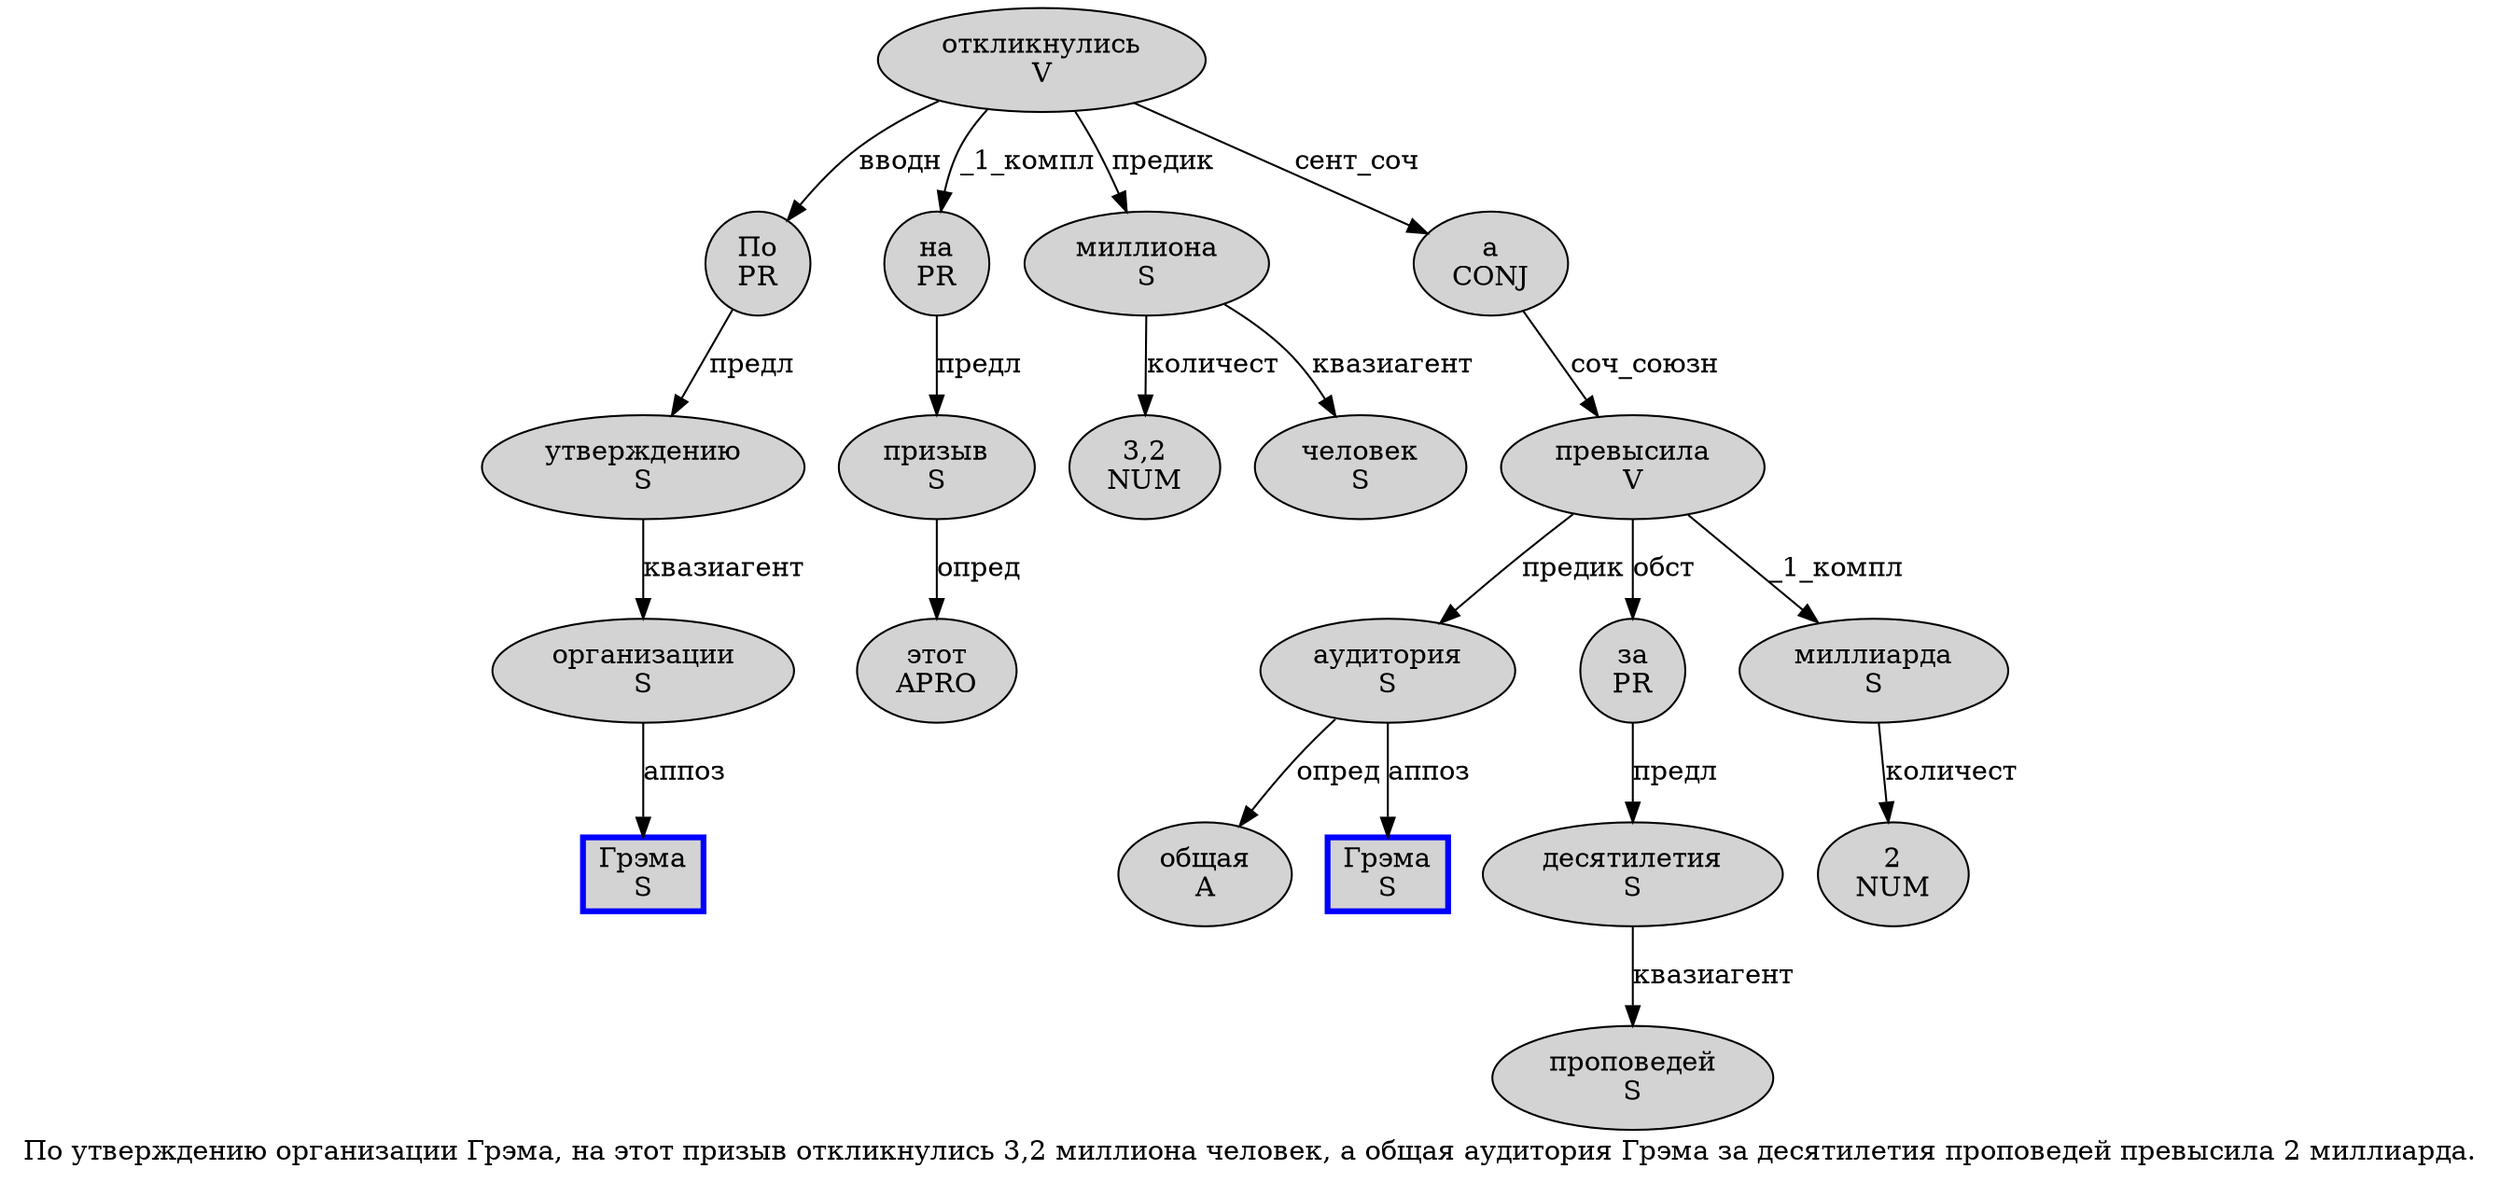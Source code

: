digraph SENTENCE_452 {
	graph [label="По утверждению организации Грэма, на этот призыв откликнулись 3,2 миллиона человек, а общая аудитория Грэма за десятилетия проповедей превысила 2 миллиарда."]
	node [style=filled]
		0 [label="По
PR" color="" fillcolor=lightgray penwidth=1 shape=ellipse]
		1 [label="утверждению
S" color="" fillcolor=lightgray penwidth=1 shape=ellipse]
		2 [label="организации
S" color="" fillcolor=lightgray penwidth=1 shape=ellipse]
		3 [label="Грэма
S" color=blue fillcolor=lightgray penwidth=3 shape=box]
		5 [label="на
PR" color="" fillcolor=lightgray penwidth=1 shape=ellipse]
		6 [label="этот
APRO" color="" fillcolor=lightgray penwidth=1 shape=ellipse]
		7 [label="призыв
S" color="" fillcolor=lightgray penwidth=1 shape=ellipse]
		8 [label="откликнулись
V" color="" fillcolor=lightgray penwidth=1 shape=ellipse]
		9 [label="3,2
NUM" color="" fillcolor=lightgray penwidth=1 shape=ellipse]
		10 [label="миллиона
S" color="" fillcolor=lightgray penwidth=1 shape=ellipse]
		11 [label="человек
S" color="" fillcolor=lightgray penwidth=1 shape=ellipse]
		13 [label="а
CONJ" color="" fillcolor=lightgray penwidth=1 shape=ellipse]
		14 [label="общая
A" color="" fillcolor=lightgray penwidth=1 shape=ellipse]
		15 [label="аудитория
S" color="" fillcolor=lightgray penwidth=1 shape=ellipse]
		16 [label="Грэма
S" color=blue fillcolor=lightgray penwidth=3 shape=box]
		17 [label="за
PR" color="" fillcolor=lightgray penwidth=1 shape=ellipse]
		18 [label="десятилетия
S" color="" fillcolor=lightgray penwidth=1 shape=ellipse]
		19 [label="проповедей
S" color="" fillcolor=lightgray penwidth=1 shape=ellipse]
		20 [label="превысила
V" color="" fillcolor=lightgray penwidth=1 shape=ellipse]
		21 [label="2
NUM" color="" fillcolor=lightgray penwidth=1 shape=ellipse]
		22 [label="миллиарда
S" color="" fillcolor=lightgray penwidth=1 shape=ellipse]
			8 -> 0 [label="вводн"]
			8 -> 5 [label="_1_компл"]
			8 -> 10 [label="предик"]
			8 -> 13 [label="сент_соч"]
			0 -> 1 [label="предл"]
			2 -> 3 [label="аппоз"]
			18 -> 19 [label="квазиагент"]
			1 -> 2 [label="квазиагент"]
			17 -> 18 [label="предл"]
			5 -> 7 [label="предл"]
			7 -> 6 [label="опред"]
			13 -> 20 [label="соч_союзн"]
			20 -> 15 [label="предик"]
			20 -> 17 [label="обст"]
			20 -> 22 [label="_1_компл"]
			15 -> 14 [label="опред"]
			15 -> 16 [label="аппоз"]
			22 -> 21 [label="количест"]
			10 -> 9 [label="количест"]
			10 -> 11 [label="квазиагент"]
}